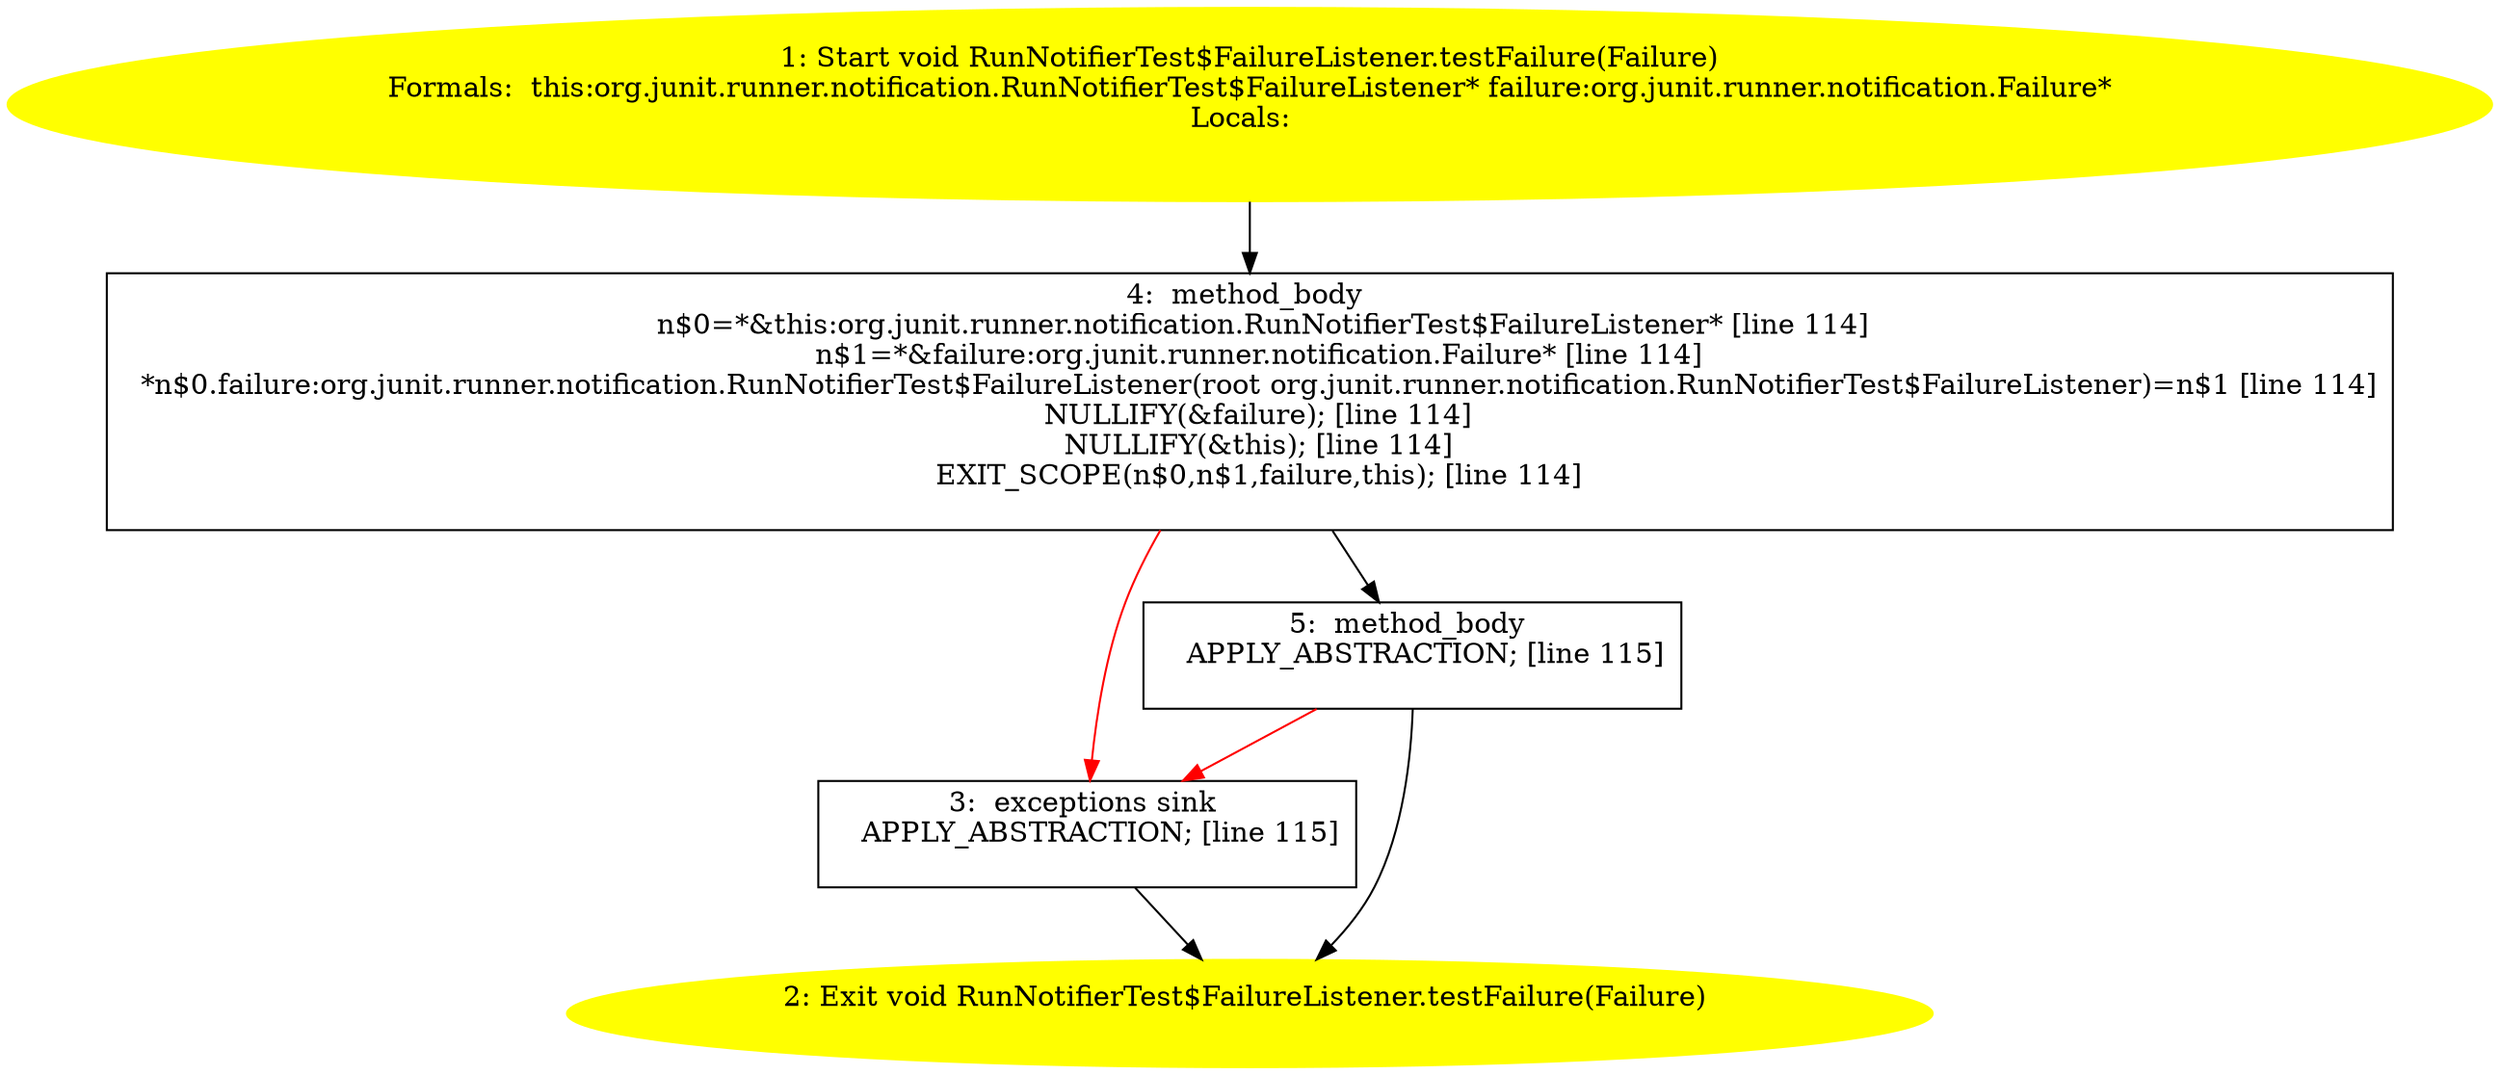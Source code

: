 /* @generated */
digraph cfg {
"org.junit.runner.notification.RunNotifierTest$FailureListener.testFailure(org.junit.runner.notificat.d1e9abc740773178dde3b308f8d9601c_1" [label="1: Start void RunNotifierTest$FailureListener.testFailure(Failure)\nFormals:  this:org.junit.runner.notification.RunNotifierTest$FailureListener* failure:org.junit.runner.notification.Failure*\nLocals:  \n  " color=yellow style=filled]
	

	 "org.junit.runner.notification.RunNotifierTest$FailureListener.testFailure(org.junit.runner.notificat.d1e9abc740773178dde3b308f8d9601c_1" -> "org.junit.runner.notification.RunNotifierTest$FailureListener.testFailure(org.junit.runner.notificat.d1e9abc740773178dde3b308f8d9601c_4" ;
"org.junit.runner.notification.RunNotifierTest$FailureListener.testFailure(org.junit.runner.notificat.d1e9abc740773178dde3b308f8d9601c_2" [label="2: Exit void RunNotifierTest$FailureListener.testFailure(Failure) \n  " color=yellow style=filled]
	

"org.junit.runner.notification.RunNotifierTest$FailureListener.testFailure(org.junit.runner.notificat.d1e9abc740773178dde3b308f8d9601c_3" [label="3:  exceptions sink \n   APPLY_ABSTRACTION; [line 115]\n " shape="box"]
	

	 "org.junit.runner.notification.RunNotifierTest$FailureListener.testFailure(org.junit.runner.notificat.d1e9abc740773178dde3b308f8d9601c_3" -> "org.junit.runner.notification.RunNotifierTest$FailureListener.testFailure(org.junit.runner.notificat.d1e9abc740773178dde3b308f8d9601c_2" ;
"org.junit.runner.notification.RunNotifierTest$FailureListener.testFailure(org.junit.runner.notificat.d1e9abc740773178dde3b308f8d9601c_4" [label="4:  method_body \n   n$0=*&this:org.junit.runner.notification.RunNotifierTest$FailureListener* [line 114]\n  n$1=*&failure:org.junit.runner.notification.Failure* [line 114]\n  *n$0.failure:org.junit.runner.notification.RunNotifierTest$FailureListener(root org.junit.runner.notification.RunNotifierTest$FailureListener)=n$1 [line 114]\n  NULLIFY(&failure); [line 114]\n  NULLIFY(&this); [line 114]\n  EXIT_SCOPE(n$0,n$1,failure,this); [line 114]\n " shape="box"]
	

	 "org.junit.runner.notification.RunNotifierTest$FailureListener.testFailure(org.junit.runner.notificat.d1e9abc740773178dde3b308f8d9601c_4" -> "org.junit.runner.notification.RunNotifierTest$FailureListener.testFailure(org.junit.runner.notificat.d1e9abc740773178dde3b308f8d9601c_5" ;
	 "org.junit.runner.notification.RunNotifierTest$FailureListener.testFailure(org.junit.runner.notificat.d1e9abc740773178dde3b308f8d9601c_4" -> "org.junit.runner.notification.RunNotifierTest$FailureListener.testFailure(org.junit.runner.notificat.d1e9abc740773178dde3b308f8d9601c_3" [color="red" ];
"org.junit.runner.notification.RunNotifierTest$FailureListener.testFailure(org.junit.runner.notificat.d1e9abc740773178dde3b308f8d9601c_5" [label="5:  method_body \n   APPLY_ABSTRACTION; [line 115]\n " shape="box"]
	

	 "org.junit.runner.notification.RunNotifierTest$FailureListener.testFailure(org.junit.runner.notificat.d1e9abc740773178dde3b308f8d9601c_5" -> "org.junit.runner.notification.RunNotifierTest$FailureListener.testFailure(org.junit.runner.notificat.d1e9abc740773178dde3b308f8d9601c_2" ;
	 "org.junit.runner.notification.RunNotifierTest$FailureListener.testFailure(org.junit.runner.notificat.d1e9abc740773178dde3b308f8d9601c_5" -> "org.junit.runner.notification.RunNotifierTest$FailureListener.testFailure(org.junit.runner.notificat.d1e9abc740773178dde3b308f8d9601c_3" [color="red" ];
}
